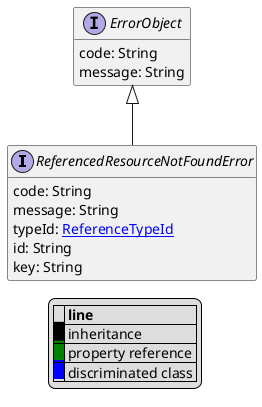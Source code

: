 @startuml

hide empty fields
hide empty methods
legend
|= |= line |
|<back:black>   </back>| inheritance |
|<back:green>   </back>| property reference |
|<back:blue>   </back>| discriminated class |
endlegend
interface ReferencedResourceNotFoundError [[ReferencedResourceNotFoundError.svg]] extends ErrorObject {
    code: String
    message: String
    typeId: [[ReferenceTypeId.svg ReferenceTypeId]]
    id: String
    key: String
}
interface ErrorObject [[ErrorObject.svg]]  {
    code: String
    message: String
}





@enduml

